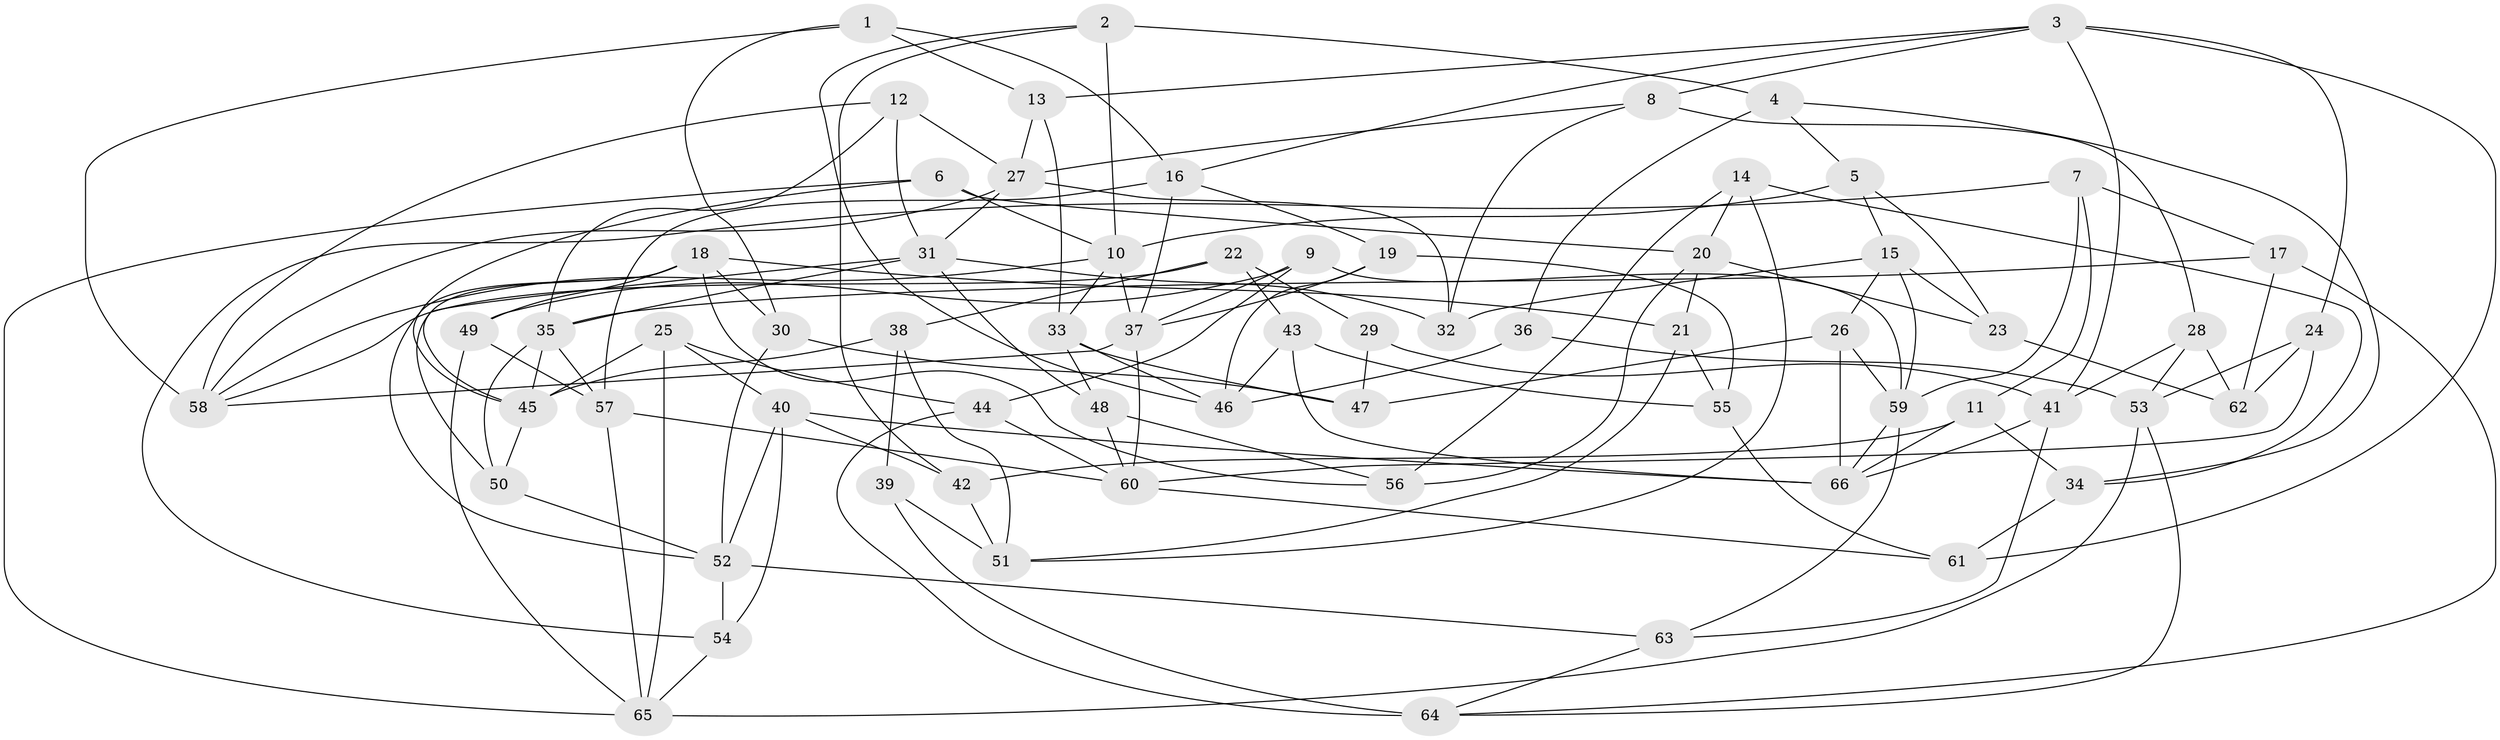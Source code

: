 // original degree distribution, {4: 1.0}
// Generated by graph-tools (version 1.1) at 2025/38/03/04/25 23:38:15]
// undirected, 66 vertices, 150 edges
graph export_dot {
  node [color=gray90,style=filled];
  1;
  2;
  3;
  4;
  5;
  6;
  7;
  8;
  9;
  10;
  11;
  12;
  13;
  14;
  15;
  16;
  17;
  18;
  19;
  20;
  21;
  22;
  23;
  24;
  25;
  26;
  27;
  28;
  29;
  30;
  31;
  32;
  33;
  34;
  35;
  36;
  37;
  38;
  39;
  40;
  41;
  42;
  43;
  44;
  45;
  46;
  47;
  48;
  49;
  50;
  51;
  52;
  53;
  54;
  55;
  56;
  57;
  58;
  59;
  60;
  61;
  62;
  63;
  64;
  65;
  66;
  1 -- 13 [weight=1.0];
  1 -- 16 [weight=1.0];
  1 -- 30 [weight=1.0];
  1 -- 58 [weight=1.0];
  2 -- 4 [weight=1.0];
  2 -- 10 [weight=1.0];
  2 -- 42 [weight=1.0];
  2 -- 46 [weight=1.0];
  3 -- 8 [weight=1.0];
  3 -- 13 [weight=1.0];
  3 -- 16 [weight=1.0];
  3 -- 24 [weight=1.0];
  3 -- 41 [weight=1.0];
  3 -- 61 [weight=1.0];
  4 -- 5 [weight=1.0];
  4 -- 34 [weight=1.0];
  4 -- 36 [weight=1.0];
  5 -- 10 [weight=1.0];
  5 -- 15 [weight=1.0];
  5 -- 23 [weight=1.0];
  6 -- 10 [weight=1.0];
  6 -- 20 [weight=1.0];
  6 -- 45 [weight=1.0];
  6 -- 65 [weight=1.0];
  7 -- 11 [weight=1.0];
  7 -- 17 [weight=1.0];
  7 -- 54 [weight=1.0];
  7 -- 59 [weight=1.0];
  8 -- 27 [weight=1.0];
  8 -- 28 [weight=1.0];
  8 -- 32 [weight=1.0];
  9 -- 37 [weight=1.0];
  9 -- 44 [weight=1.0];
  9 -- 49 [weight=1.0];
  9 -- 59 [weight=1.0];
  10 -- 33 [weight=1.0];
  10 -- 37 [weight=1.0];
  10 -- 58 [weight=1.0];
  11 -- 34 [weight=1.0];
  11 -- 42 [weight=1.0];
  11 -- 66 [weight=1.0];
  12 -- 27 [weight=1.0];
  12 -- 31 [weight=1.0];
  12 -- 35 [weight=1.0];
  12 -- 58 [weight=1.0];
  13 -- 27 [weight=1.0];
  13 -- 33 [weight=1.0];
  14 -- 20 [weight=1.0];
  14 -- 34 [weight=1.0];
  14 -- 51 [weight=1.0];
  14 -- 56 [weight=1.0];
  15 -- 23 [weight=2.0];
  15 -- 26 [weight=1.0];
  15 -- 32 [weight=1.0];
  15 -- 59 [weight=1.0];
  16 -- 19 [weight=1.0];
  16 -- 37 [weight=1.0];
  16 -- 57 [weight=2.0];
  17 -- 35 [weight=1.0];
  17 -- 62 [weight=1.0];
  17 -- 64 [weight=1.0];
  18 -- 21 [weight=1.0];
  18 -- 30 [weight=1.0];
  18 -- 45 [weight=1.0];
  18 -- 49 [weight=1.0];
  18 -- 52 [weight=1.0];
  18 -- 56 [weight=1.0];
  19 -- 37 [weight=1.0];
  19 -- 46 [weight=1.0];
  19 -- 55 [weight=1.0];
  20 -- 21 [weight=1.0];
  20 -- 23 [weight=2.0];
  20 -- 56 [weight=1.0];
  21 -- 51 [weight=1.0];
  21 -- 55 [weight=1.0];
  22 -- 29 [weight=1.0];
  22 -- 38 [weight=1.0];
  22 -- 43 [weight=1.0];
  22 -- 58 [weight=1.0];
  23 -- 62 [weight=1.0];
  24 -- 53 [weight=1.0];
  24 -- 60 [weight=1.0];
  24 -- 62 [weight=1.0];
  25 -- 40 [weight=1.0];
  25 -- 44 [weight=1.0];
  25 -- 45 [weight=1.0];
  25 -- 65 [weight=1.0];
  26 -- 47 [weight=1.0];
  26 -- 59 [weight=1.0];
  26 -- 66 [weight=1.0];
  27 -- 31 [weight=1.0];
  27 -- 32 [weight=1.0];
  27 -- 58 [weight=1.0];
  28 -- 41 [weight=1.0];
  28 -- 53 [weight=1.0];
  28 -- 62 [weight=1.0];
  29 -- 41 [weight=2.0];
  29 -- 47 [weight=1.0];
  30 -- 47 [weight=1.0];
  30 -- 52 [weight=1.0];
  31 -- 32 [weight=1.0];
  31 -- 35 [weight=1.0];
  31 -- 48 [weight=1.0];
  31 -- 50 [weight=1.0];
  33 -- 46 [weight=2.0];
  33 -- 47 [weight=1.0];
  33 -- 48 [weight=1.0];
  34 -- 61 [weight=1.0];
  35 -- 45 [weight=1.0];
  35 -- 50 [weight=1.0];
  35 -- 57 [weight=1.0];
  36 -- 46 [weight=1.0];
  36 -- 53 [weight=2.0];
  37 -- 58 [weight=1.0];
  37 -- 60 [weight=1.0];
  38 -- 39 [weight=1.0];
  38 -- 45 [weight=1.0];
  38 -- 51 [weight=1.0];
  39 -- 51 [weight=1.0];
  39 -- 64 [weight=2.0];
  40 -- 42 [weight=2.0];
  40 -- 52 [weight=1.0];
  40 -- 54 [weight=1.0];
  40 -- 66 [weight=1.0];
  41 -- 63 [weight=1.0];
  41 -- 66 [weight=1.0];
  42 -- 51 [weight=2.0];
  43 -- 46 [weight=1.0];
  43 -- 55 [weight=1.0];
  43 -- 66 [weight=1.0];
  44 -- 60 [weight=1.0];
  44 -- 64 [weight=1.0];
  45 -- 50 [weight=1.0];
  48 -- 56 [weight=1.0];
  48 -- 60 [weight=1.0];
  49 -- 57 [weight=1.0];
  49 -- 65 [weight=1.0];
  50 -- 52 [weight=1.0];
  52 -- 54 [weight=1.0];
  52 -- 63 [weight=1.0];
  53 -- 64 [weight=1.0];
  53 -- 65 [weight=1.0];
  54 -- 65 [weight=1.0];
  55 -- 61 [weight=1.0];
  57 -- 60 [weight=1.0];
  57 -- 65 [weight=1.0];
  59 -- 63 [weight=1.0];
  59 -- 66 [weight=1.0];
  60 -- 61 [weight=1.0];
  63 -- 64 [weight=1.0];
}

